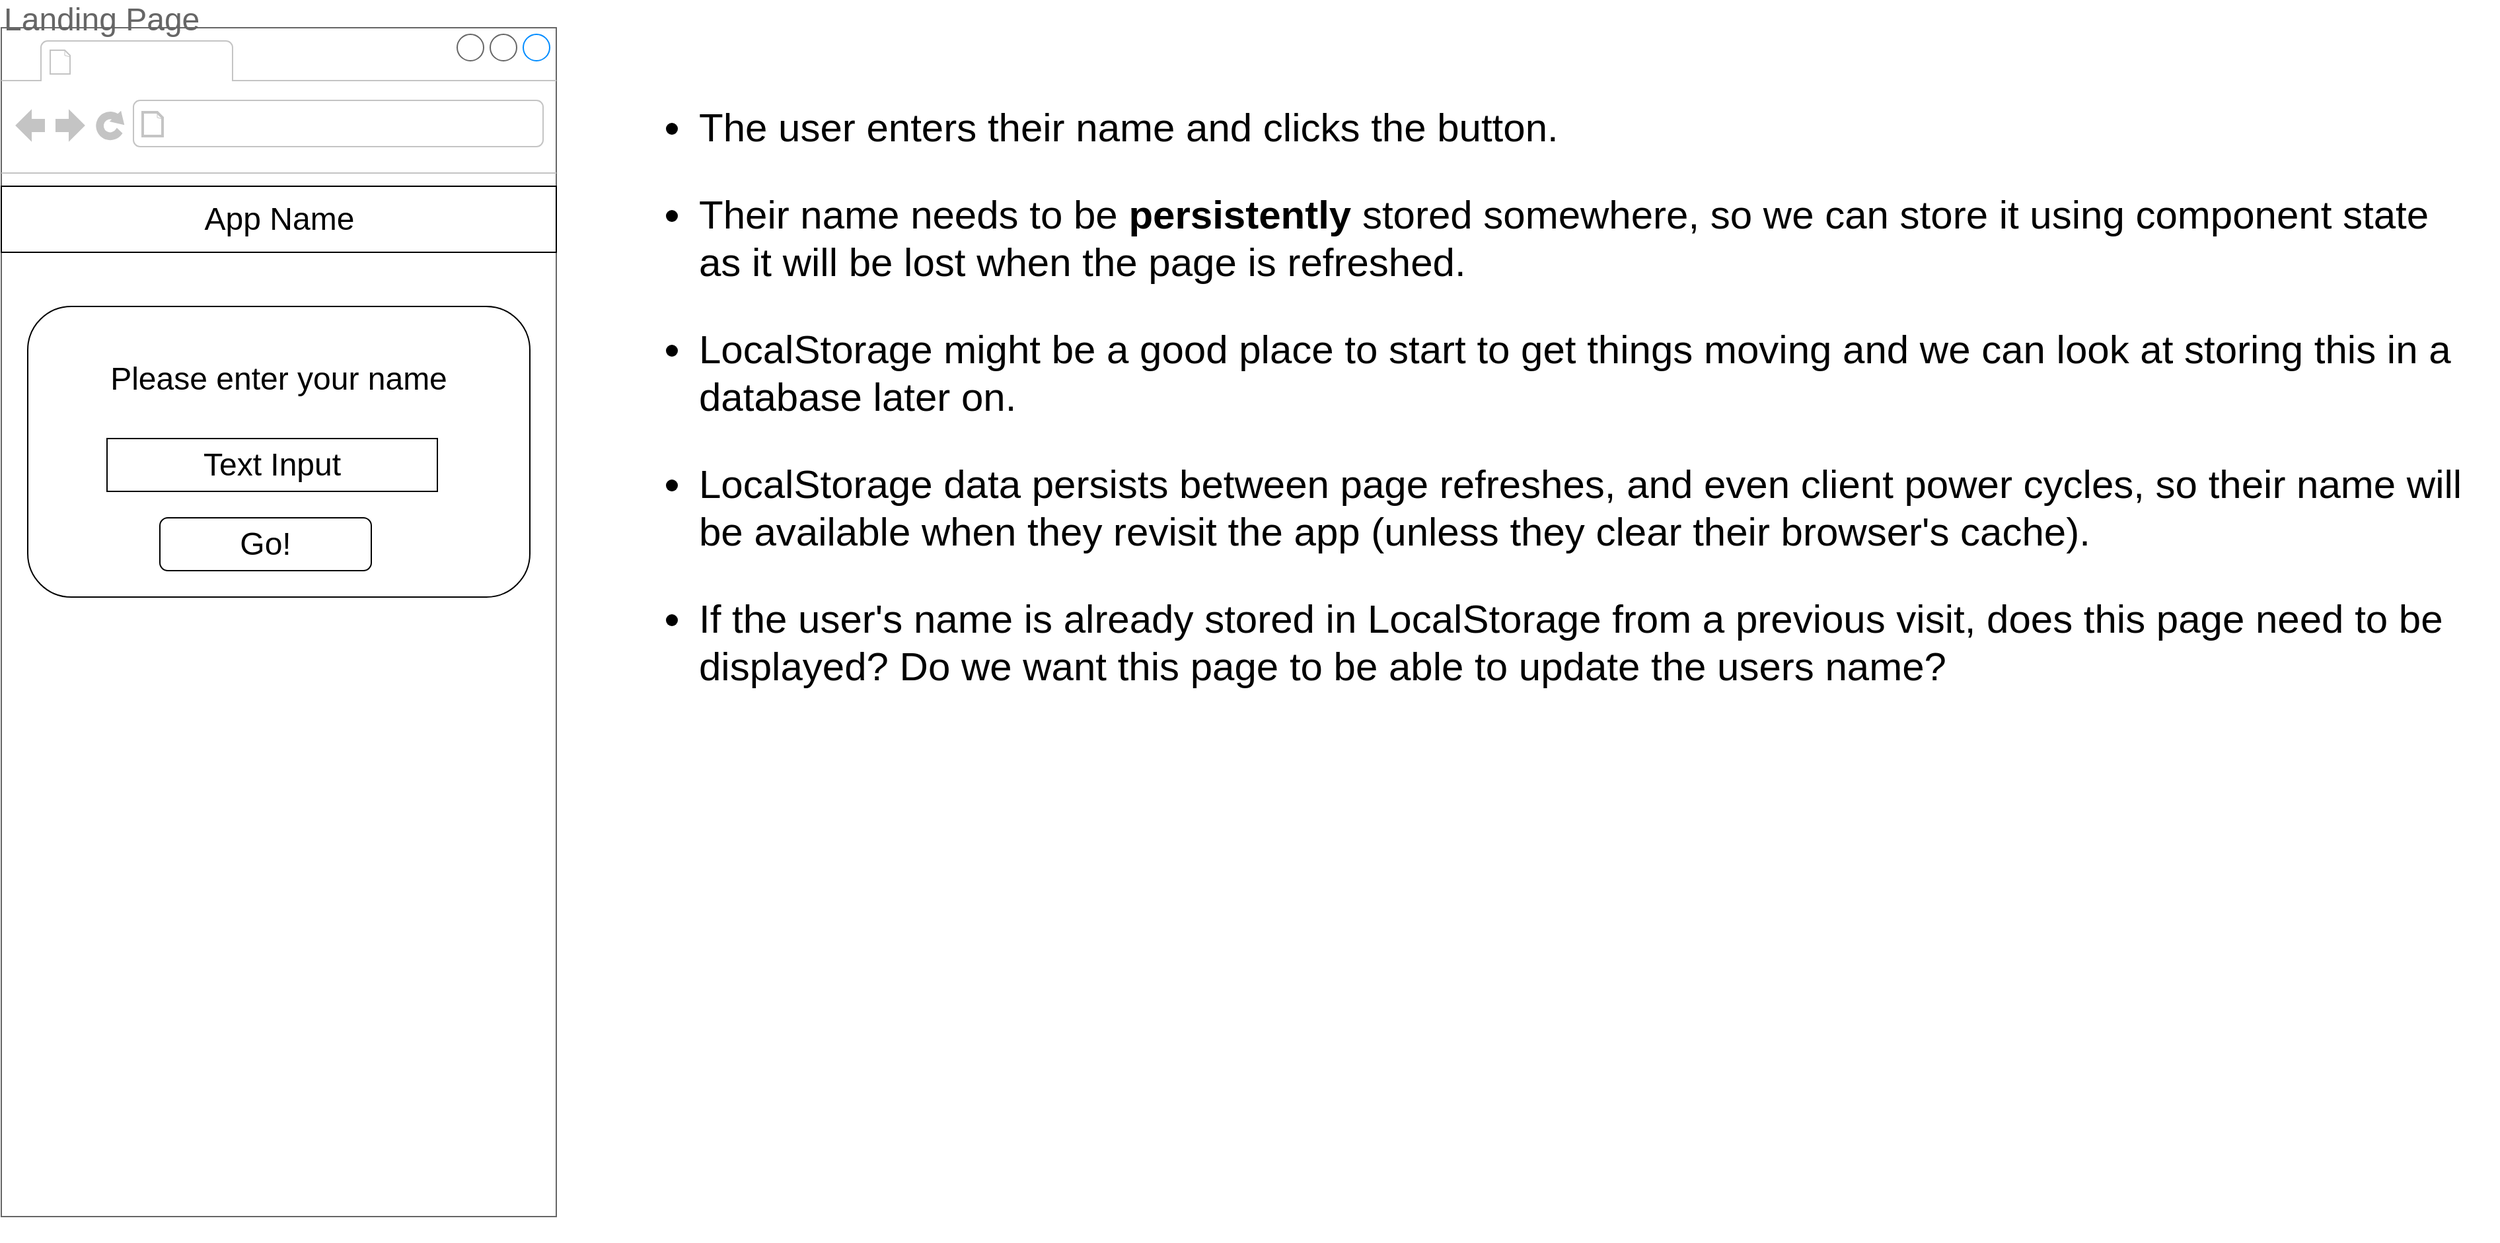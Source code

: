 <mxfile>
    <diagram id="ybIHxXCL54Ibz4m5sB5Z" name="Page-1">
        <mxGraphModel dx="1353" dy="1218" grid="1" gridSize="10" guides="1" tooltips="1" connect="1" arrows="1" fold="1" page="1" pageScale="1" pageWidth="827" pageHeight="1169" math="0" shadow="0">
            <root>
                <mxCell id="0"/>
                <mxCell id="1" parent="0"/>
                <mxCell id="2" value="" style="group" parent="1" vertex="1" connectable="0">
                    <mxGeometry x="890" y="60" width="420" height="938" as="geometry"/>
                </mxCell>
                <mxCell id="3" value="" style="strokeWidth=1;shadow=0;dashed=0;align=center;html=1;shape=mxgraph.mockup.containers.browserWindow;rSize=0;strokeColor=#666666;mainText=,;recursiveResize=0;rounded=0;labelBackgroundColor=none;fontFamily=Verdana;fontSize=12;container=0;" parent="2" vertex="1">
                    <mxGeometry y="19" width="420" height="900" as="geometry"/>
                </mxCell>
                <mxCell id="4" value="&lt;font style=&quot;font-size: 24px&quot;&gt;Landing Page&lt;/font&gt;" style="strokeWidth=1;shadow=0;dashed=0;align=center;html=1;shape=mxgraph.mockup.containers.anchor;fontSize=17;fontColor=#666666;align=left;" parent="2" vertex="1">
                    <mxGeometry width="110" height="26" as="geometry"/>
                </mxCell>
                <mxCell id="5" value="" style="rounded=0;whiteSpace=wrap;html=1;fontSize=24;" parent="2" vertex="1">
                    <mxGeometry y="139" width="420" height="50" as="geometry"/>
                </mxCell>
                <mxCell id="6" value="App Name" style="text;html=1;strokeColor=none;fillColor=none;align=center;verticalAlign=middle;whiteSpace=wrap;rounded=0;fontSize=24;" parent="2" vertex="1">
                    <mxGeometry x="127.5" y="149" width="165" height="30" as="geometry"/>
                </mxCell>
                <mxCell id="7" value="" style="rounded=1;whiteSpace=wrap;html=1;fontSize=24;" parent="2" vertex="1">
                    <mxGeometry x="20" y="230" width="380" height="220" as="geometry"/>
                </mxCell>
                <mxCell id="8" value="Please enter your name" style="text;html=1;strokeColor=none;fillColor=none;align=center;verticalAlign=middle;whiteSpace=wrap;rounded=0;fontSize=24;" parent="2" vertex="1">
                    <mxGeometry x="50" y="260" width="320" height="50" as="geometry"/>
                </mxCell>
                <mxCell id="9" value="Text Input" style="rounded=0;whiteSpace=wrap;html=1;fontSize=24;" parent="2" vertex="1">
                    <mxGeometry x="80" y="330" width="250" height="40" as="geometry"/>
                </mxCell>
                <mxCell id="10" value="Go!" style="rounded=1;whiteSpace=wrap;html=1;fontSize=24;" parent="2" vertex="1">
                    <mxGeometry x="120" y="390" width="160" height="40" as="geometry"/>
                </mxCell>
                <mxCell id="12" value="&lt;div&gt;&lt;/div&gt;&lt;span style=&quot;font-size: 30px&quot;&gt;&lt;ul&gt;&lt;li&gt;&lt;span&gt;The user enters their name and clicks the button.&amp;nbsp;&lt;/span&gt;&lt;/li&gt;&lt;/ul&gt;&lt;ul&gt;&lt;li&gt;&lt;span style=&quot;font-size: 30px&quot;&gt;Their name needs to be &lt;b&gt;persistently&lt;/b&gt; stored somewhere, so we can store it using component state as it will be lost when the page is refreshed.&amp;nbsp;&lt;/span&gt;&lt;/li&gt;&lt;/ul&gt;&lt;ul&gt;&lt;li&gt;&lt;span style=&quot;font-size: 30px&quot;&gt;LocalStorage might be a good place to start to get things moving and we can look at storing this in a database later on.&amp;nbsp;&lt;/span&gt;&lt;/li&gt;&lt;/ul&gt;&lt;ul&gt;&lt;li&gt;&lt;span style=&quot;font-size: 30px&quot;&gt;LocalStorage data persists between page refreshes, and even client power cycles, so their name will be available when they revisit the app (unless they clear their browser's cache).&lt;/span&gt;&lt;/li&gt;&lt;/ul&gt;&lt;ul&gt;&lt;li&gt;&lt;span style=&quot;font-size: 30px&quot;&gt;If the user's name is already stored in LocalStorage from a previous visit, does this page need to be displayed? Do we want this page to be able to update the users name?&lt;/span&gt;&lt;/li&gt;&lt;/ul&gt;&lt;/span&gt;" style="text;html=1;strokeColor=none;fillColor=default;align=left;verticalAlign=top;whiteSpace=wrap;rounded=0;gradientColor=none;horizontal=1;spacingTop=0;spacingLeft=16;spacingRight=16;" vertex="1" parent="1">
                    <mxGeometry x="1360" y="100" width="1420" height="870" as="geometry"/>
                </mxCell>
            </root>
        </mxGraphModel>
    </diagram>
</mxfile>